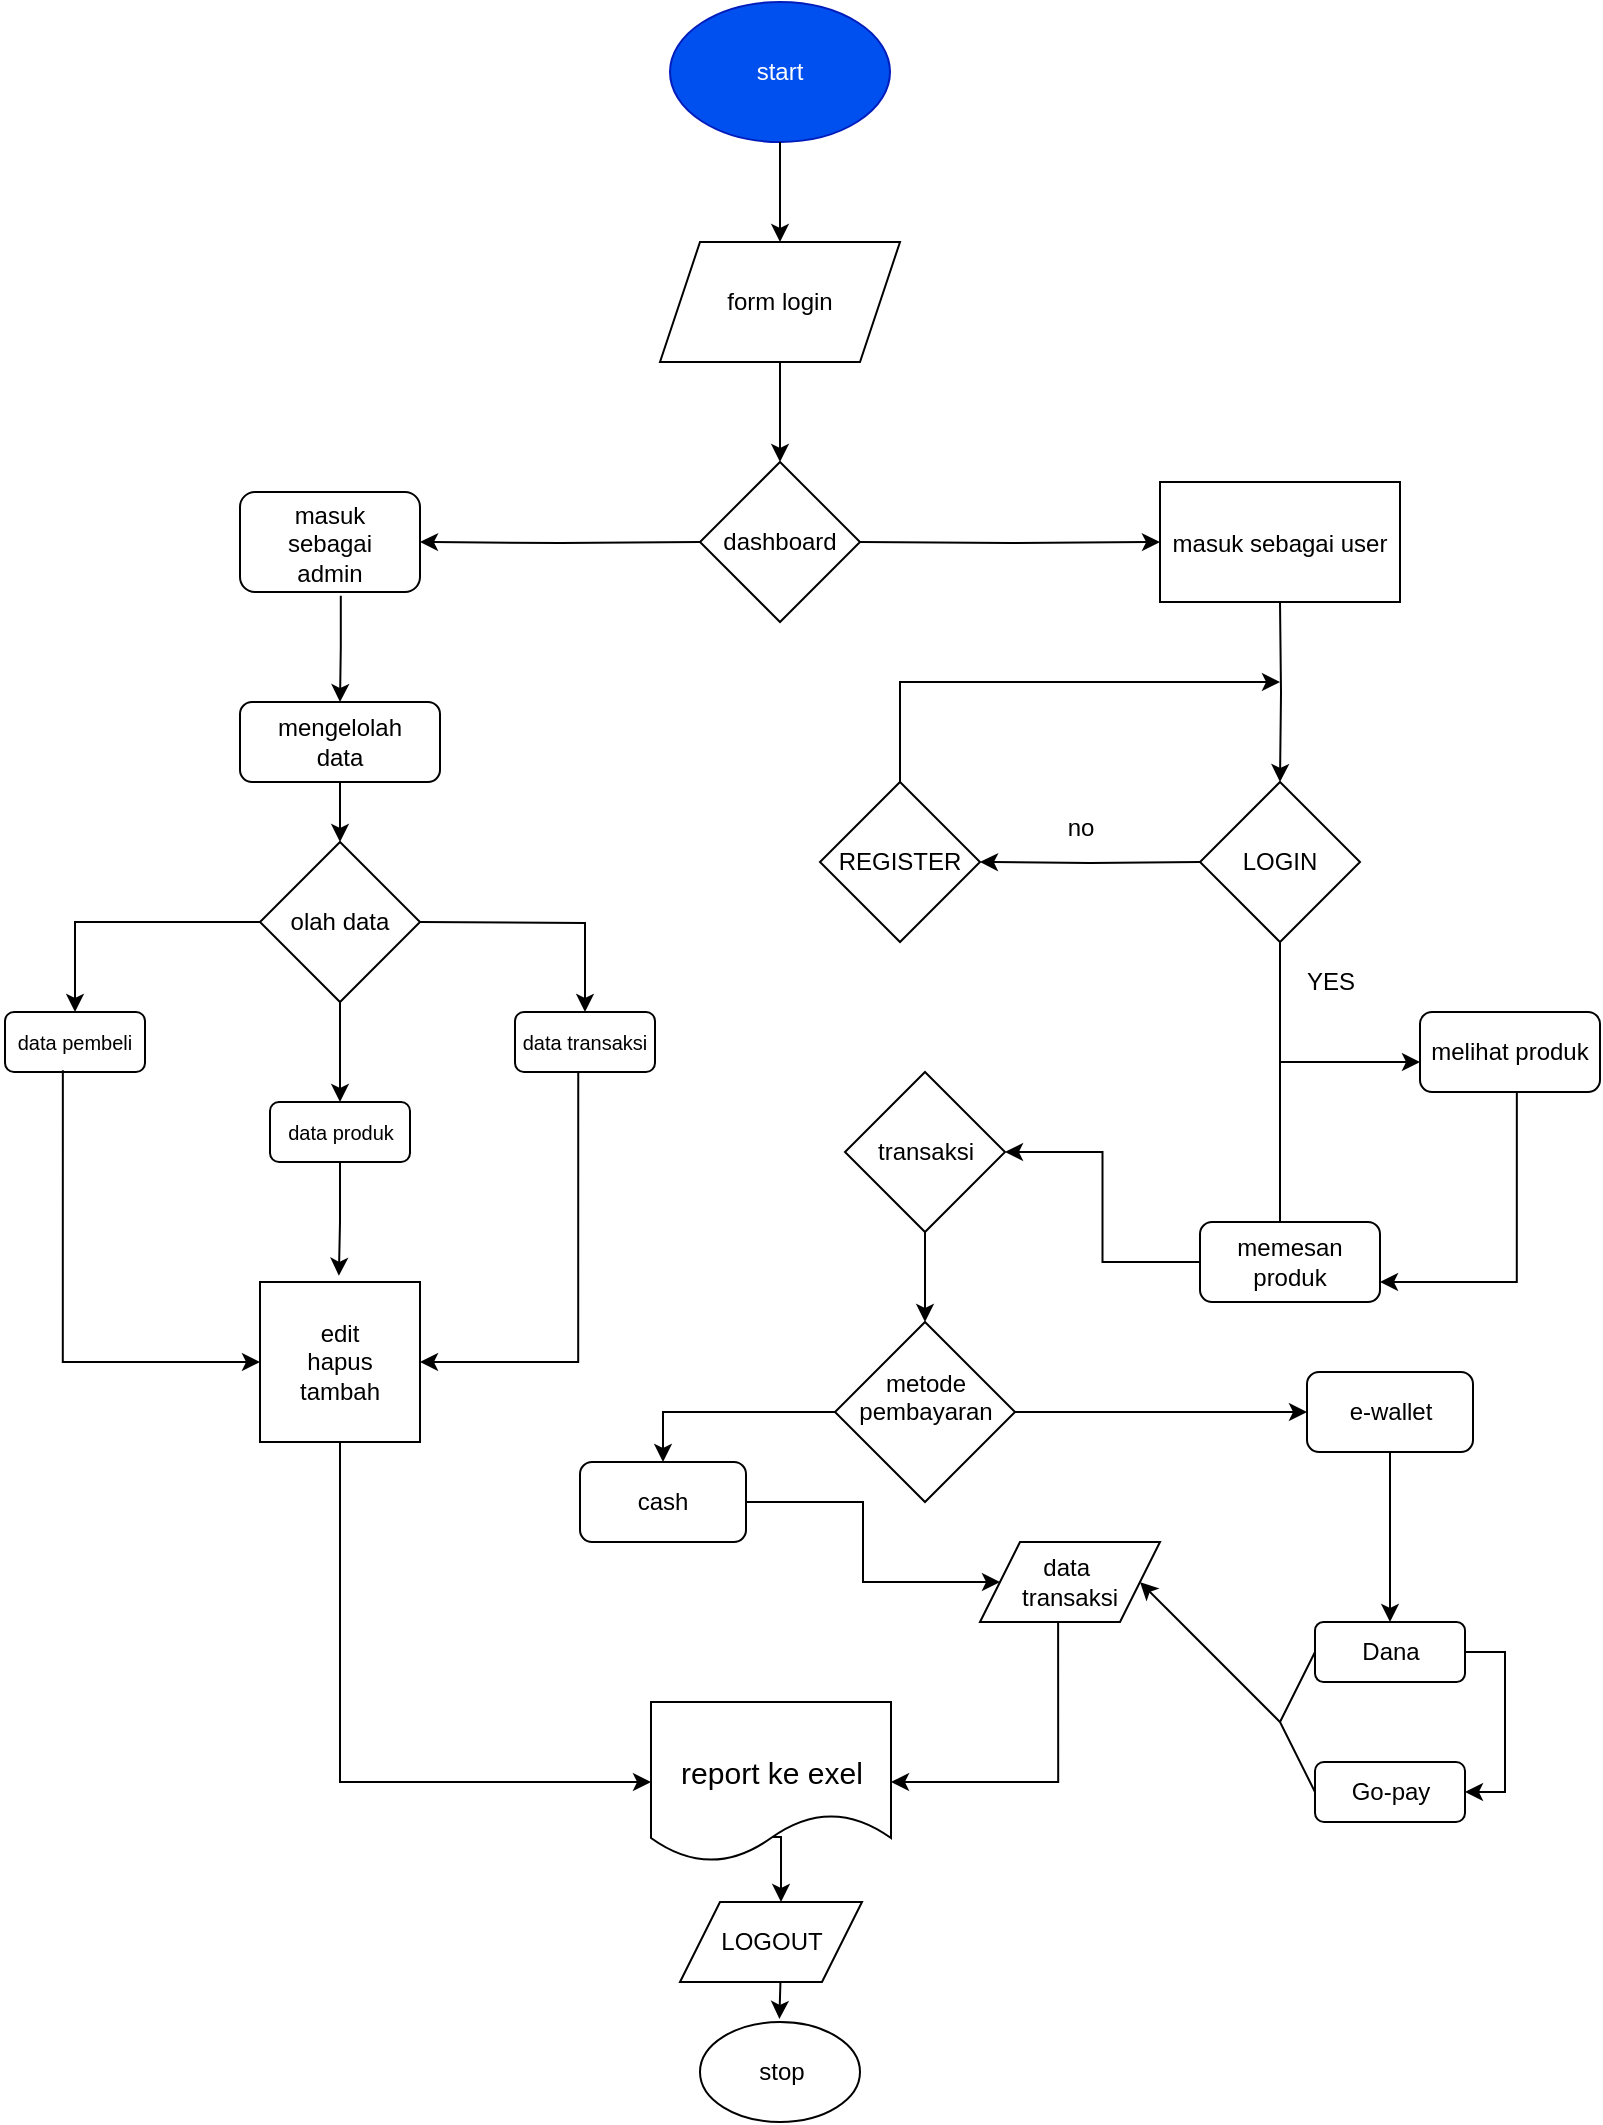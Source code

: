 <mxfile version="28.1.2">
  <diagram name="Page-1" id="Xj-_uKZAfhPn26T_sf-_">
    <mxGraphModel dx="1562" dy="1049" grid="1" gridSize="10" guides="1" tooltips="1" connect="1" arrows="1" fold="1" page="1" pageScale="1" pageWidth="850" pageHeight="1100" background="none" math="0" shadow="0">
      <root>
        <mxCell id="0" />
        <mxCell id="1" parent="0" />
        <mxCell id="4luCwFVKugMRVaSGN3f6-64" style="edgeStyle=orthogonalEdgeStyle;rounded=0;orthogonalLoop=1;jettySize=auto;html=1;entryX=0.5;entryY=0;entryDx=0;entryDy=0;exitX=0.56;exitY=1.037;exitDx=0;exitDy=0;exitPerimeter=0;" parent="1" source="KPBnRNqBMspxrsRg6wUU-1" target="4luCwFVKugMRVaSGN3f6-24" edge="1">
          <mxGeometry relative="1" as="geometry">
            <mxPoint x="200" y="341" as="sourcePoint" />
          </mxGeometry>
        </mxCell>
        <mxCell id="4luCwFVKugMRVaSGN3f6-3" value="" style="group" parent="1" vertex="1" connectable="0">
          <mxGeometry x="365" y="30" width="110" height="70" as="geometry" />
        </mxCell>
        <mxCell id="4luCwFVKugMRVaSGN3f6-1" value="start" style="ellipse;whiteSpace=wrap;html=1;fillColor=#0050ef;fontColor=#ffffff;strokeColor=#001DBC;" parent="4luCwFVKugMRVaSGN3f6-3" vertex="1">
          <mxGeometry width="110.0" height="70" as="geometry" />
        </mxCell>
        <mxCell id="4luCwFVKugMRVaSGN3f6-12" value="" style="group" parent="1" vertex="1" connectable="0">
          <mxGeometry x="380" y="260" width="80" height="80" as="geometry" />
        </mxCell>
        <mxCell id="4luCwFVKugMRVaSGN3f6-5" value="" style="rhombus;whiteSpace=wrap;html=1;" parent="4luCwFVKugMRVaSGN3f6-12" vertex="1">
          <mxGeometry width="80" height="80" as="geometry" />
        </mxCell>
        <mxCell id="4luCwFVKugMRVaSGN3f6-7" value="dashboard" style="text;html=1;align=center;verticalAlign=middle;whiteSpace=wrap;rounded=0;" parent="4luCwFVKugMRVaSGN3f6-12" vertex="1">
          <mxGeometry x="9.5" y="25" width="60" height="30" as="geometry" />
        </mxCell>
        <mxCell id="4luCwFVKugMRVaSGN3f6-21" style="edgeStyle=orthogonalEdgeStyle;rounded=0;orthogonalLoop=1;jettySize=auto;html=1;entryX=0.5;entryY=0;entryDx=0;entryDy=0;" parent="1" source="4luCwFVKugMRVaSGN3f6-14" target="4luCwFVKugMRVaSGN3f6-5" edge="1">
          <mxGeometry relative="1" as="geometry" />
        </mxCell>
        <mxCell id="4luCwFVKugMRVaSGN3f6-14" value="" style="shape=parallelogram;perimeter=parallelogramPerimeter;whiteSpace=wrap;html=1;fixedSize=1;" parent="1" vertex="1">
          <mxGeometry x="360" y="150" width="120" height="60" as="geometry" />
        </mxCell>
        <mxCell id="4luCwFVKugMRVaSGN3f6-15" value="form login" style="text;html=1;align=center;verticalAlign=middle;whiteSpace=wrap;rounded=0;" parent="1" vertex="1">
          <mxGeometry x="390" y="165" width="60" height="30" as="geometry" />
        </mxCell>
        <mxCell id="4luCwFVKugMRVaSGN3f6-20" style="edgeStyle=orthogonalEdgeStyle;rounded=0;orthogonalLoop=1;jettySize=auto;html=1;entryX=0.5;entryY=0;entryDx=0;entryDy=0;" parent="1" source="4luCwFVKugMRVaSGN3f6-1" target="4luCwFVKugMRVaSGN3f6-14" edge="1">
          <mxGeometry relative="1" as="geometry" />
        </mxCell>
        <mxCell id="4luCwFVKugMRVaSGN3f6-23" style="edgeStyle=orthogonalEdgeStyle;rounded=0;orthogonalLoop=1;jettySize=auto;html=1;entryX=0;entryY=0.5;entryDx=0;entryDy=0;" parent="1" target="4luCwFVKugMRVaSGN3f6-67" edge="1">
          <mxGeometry relative="1" as="geometry">
            <mxPoint x="460" y="300" as="sourcePoint" />
            <mxPoint x="590" y="301" as="targetPoint" />
          </mxGeometry>
        </mxCell>
        <mxCell id="4luCwFVKugMRVaSGN3f6-26" value="" style="group" parent="1" vertex="1" connectable="0">
          <mxGeometry x="150" y="380" width="100" height="40" as="geometry" />
        </mxCell>
        <mxCell id="4luCwFVKugMRVaSGN3f6-24" value="" style="rounded=1;whiteSpace=wrap;html=1;" parent="4luCwFVKugMRVaSGN3f6-26" vertex="1">
          <mxGeometry width="100" height="40" as="geometry" />
        </mxCell>
        <mxCell id="4luCwFVKugMRVaSGN3f6-25" value="mengelolah&lt;div&gt;data&lt;/div&gt;" style="text;html=1;align=center;verticalAlign=middle;whiteSpace=wrap;rounded=0;" parent="4luCwFVKugMRVaSGN3f6-26" vertex="1">
          <mxGeometry x="20" y="5" width="60" height="30" as="geometry" />
        </mxCell>
        <mxCell id="4luCwFVKugMRVaSGN3f6-36" value="" style="group" parent="1" vertex="1" connectable="0">
          <mxGeometry x="160" y="450" width="80" height="80" as="geometry" />
        </mxCell>
        <mxCell id="4luCwFVKugMRVaSGN3f6-31" value="" style="rhombus;whiteSpace=wrap;html=1;" parent="4luCwFVKugMRVaSGN3f6-36" vertex="1">
          <mxGeometry width="80" height="80" as="geometry" />
        </mxCell>
        <mxCell id="4luCwFVKugMRVaSGN3f6-32" value="olah data" style="text;html=1;align=center;verticalAlign=middle;whiteSpace=wrap;rounded=0;" parent="4luCwFVKugMRVaSGN3f6-36" vertex="1">
          <mxGeometry x="10" y="25" width="60" height="30" as="geometry" />
        </mxCell>
        <mxCell id="4luCwFVKugMRVaSGN3f6-37" value="" style="group" parent="1" vertex="1" connectable="0">
          <mxGeometry x="30" y="535" width="75" height="30" as="geometry" />
        </mxCell>
        <mxCell id="4luCwFVKugMRVaSGN3f6-33" value="" style="rounded=1;whiteSpace=wrap;html=1;" parent="4luCwFVKugMRVaSGN3f6-37" vertex="1">
          <mxGeometry x="2.5" width="70" height="30" as="geometry" />
        </mxCell>
        <mxCell id="4luCwFVKugMRVaSGN3f6-34" value="&lt;font style=&quot;font-size: 10px;&quot;&gt;data pembeli&lt;/font&gt;" style="text;html=1;align=center;verticalAlign=middle;whiteSpace=wrap;rounded=0;" parent="4luCwFVKugMRVaSGN3f6-37" vertex="1">
          <mxGeometry width="75" height="30" as="geometry" />
        </mxCell>
        <mxCell id="4luCwFVKugMRVaSGN3f6-39" value="" style="group" parent="1" vertex="1" connectable="0">
          <mxGeometry x="162.5" y="580" width="75" height="30" as="geometry" />
        </mxCell>
        <mxCell id="4luCwFVKugMRVaSGN3f6-40" value="" style="rounded=1;whiteSpace=wrap;html=1;" parent="4luCwFVKugMRVaSGN3f6-39" vertex="1">
          <mxGeometry x="2.5" width="70" height="30" as="geometry" />
        </mxCell>
        <mxCell id="4luCwFVKugMRVaSGN3f6-41" value="&lt;font style=&quot;font-size: 10px;&quot;&gt;data produk&lt;/font&gt;" style="text;html=1;align=center;verticalAlign=middle;whiteSpace=wrap;rounded=0;" parent="4luCwFVKugMRVaSGN3f6-39" vertex="1">
          <mxGeometry width="75" height="30" as="geometry" />
        </mxCell>
        <mxCell id="4luCwFVKugMRVaSGN3f6-42" value="" style="group" parent="1" vertex="1" connectable="0">
          <mxGeometry x="285" y="535" width="75" height="30" as="geometry" />
        </mxCell>
        <mxCell id="4luCwFVKugMRVaSGN3f6-43" value="" style="rounded=1;whiteSpace=wrap;html=1;" parent="4luCwFVKugMRVaSGN3f6-42" vertex="1">
          <mxGeometry x="2.5" width="70" height="30" as="geometry" />
        </mxCell>
        <mxCell id="4luCwFVKugMRVaSGN3f6-44" value="&lt;font style=&quot;font-size: 10px;&quot;&gt;data transaksi&lt;/font&gt;" style="text;html=1;align=center;verticalAlign=middle;whiteSpace=wrap;rounded=0;" parent="4luCwFVKugMRVaSGN3f6-42" vertex="1">
          <mxGeometry width="75" height="30" as="geometry" />
        </mxCell>
        <mxCell id="4luCwFVKugMRVaSGN3f6-45" style="edgeStyle=orthogonalEdgeStyle;rounded=0;orthogonalLoop=1;jettySize=auto;html=1;entryX=0.5;entryY=0;entryDx=0;entryDy=0;" parent="1" target="4luCwFVKugMRVaSGN3f6-31" edge="1">
          <mxGeometry relative="1" as="geometry">
            <mxPoint x="200" y="420" as="sourcePoint" />
          </mxGeometry>
        </mxCell>
        <mxCell id="4luCwFVKugMRVaSGN3f6-46" style="edgeStyle=orthogonalEdgeStyle;rounded=0;orthogonalLoop=1;jettySize=auto;html=1;entryX=0.5;entryY=0;entryDx=0;entryDy=0;" parent="1" source="4luCwFVKugMRVaSGN3f6-31" target="4luCwFVKugMRVaSGN3f6-34" edge="1">
          <mxGeometry relative="1" as="geometry" />
        </mxCell>
        <mxCell id="4luCwFVKugMRVaSGN3f6-47" style="edgeStyle=orthogonalEdgeStyle;rounded=0;orthogonalLoop=1;jettySize=auto;html=1;entryX=0.5;entryY=0;entryDx=0;entryDy=0;" parent="1" target="4luCwFVKugMRVaSGN3f6-44" edge="1">
          <mxGeometry relative="1" as="geometry">
            <mxPoint x="240" y="490" as="sourcePoint" />
          </mxGeometry>
        </mxCell>
        <mxCell id="4luCwFVKugMRVaSGN3f6-48" style="edgeStyle=orthogonalEdgeStyle;rounded=0;orthogonalLoop=1;jettySize=auto;html=1;entryX=0.5;entryY=0;entryDx=0;entryDy=0;" parent="1" source="4luCwFVKugMRVaSGN3f6-31" target="4luCwFVKugMRVaSGN3f6-41" edge="1">
          <mxGeometry relative="1" as="geometry" />
        </mxCell>
        <mxCell id="4luCwFVKugMRVaSGN3f6-55" value="" style="group" parent="1" vertex="1" connectable="0">
          <mxGeometry x="380" y="1040" width="80" height="50" as="geometry" />
        </mxCell>
        <mxCell id="4luCwFVKugMRVaSGN3f6-50" value="" style="ellipse;whiteSpace=wrap;html=1;" parent="4luCwFVKugMRVaSGN3f6-55" vertex="1">
          <mxGeometry width="80" height="50" as="geometry" />
        </mxCell>
        <mxCell id="4luCwFVKugMRVaSGN3f6-51" value="stop" style="text;html=1;align=center;verticalAlign=middle;whiteSpace=wrap;rounded=0;" parent="4luCwFVKugMRVaSGN3f6-55" vertex="1">
          <mxGeometry x="20.667" y="15.625" width="40" height="18.75" as="geometry" />
        </mxCell>
        <mxCell id="4luCwFVKugMRVaSGN3f6-58" style="edgeStyle=orthogonalEdgeStyle;rounded=0;orthogonalLoop=1;jettySize=auto;html=1;entryX=0.496;entryY=-0.031;entryDx=0;entryDy=0;entryPerimeter=0;" parent="1" target="4luCwFVKugMRVaSGN3f6-50" edge="1">
          <mxGeometry relative="1" as="geometry">
            <mxPoint x="420" y="980" as="sourcePoint" />
          </mxGeometry>
        </mxCell>
        <mxCell id="4luCwFVKugMRVaSGN3f6-61" value="" style="group" parent="1" vertex="1" connectable="0">
          <mxGeometry x="355.5" y="880" width="120" height="80" as="geometry" />
        </mxCell>
        <mxCell id="4luCwFVKugMRVaSGN3f6-59" value="" style="shape=document;whiteSpace=wrap;html=1;boundedLbl=1;" parent="4luCwFVKugMRVaSGN3f6-61" vertex="1">
          <mxGeometry width="120" height="80" as="geometry" />
        </mxCell>
        <mxCell id="4luCwFVKugMRVaSGN3f6-60" value="&lt;font style=&quot;font-size: 15px;&quot;&gt;report ke exel&lt;/font&gt;" style="text;html=1;align=center;verticalAlign=middle;whiteSpace=wrap;rounded=0;" parent="4luCwFVKugMRVaSGN3f6-61" vertex="1">
          <mxGeometry x="5" y="20" width="110" height="30" as="geometry" />
        </mxCell>
        <mxCell id="4luCwFVKugMRVaSGN3f6-63" style="edgeStyle=orthogonalEdgeStyle;rounded=0;orthogonalLoop=1;jettySize=auto;html=1;" parent="1" target="KPBnRNqBMspxrsRg6wUU-1" edge="1">
          <mxGeometry relative="1" as="geometry">
            <mxPoint x="380" y="300" as="sourcePoint" />
            <mxPoint x="270" y="301" as="targetPoint" />
          </mxGeometry>
        </mxCell>
        <mxCell id="4luCwFVKugMRVaSGN3f6-68" value="" style="group" parent="1" vertex="1" connectable="0">
          <mxGeometry x="610" y="270" width="120" height="60" as="geometry" />
        </mxCell>
        <mxCell id="4luCwFVKugMRVaSGN3f6-67" value="" style="rounded=0;whiteSpace=wrap;html=1;" parent="4luCwFVKugMRVaSGN3f6-68" vertex="1">
          <mxGeometry width="120" height="60" as="geometry" />
        </mxCell>
        <mxCell id="4luCwFVKugMRVaSGN3f6-18" value="masuk sebagai user" style="text;html=1;align=center;verticalAlign=middle;whiteSpace=wrap;rounded=0;container=0;" parent="4luCwFVKugMRVaSGN3f6-68" vertex="1">
          <mxGeometry x="5" y="16" width="110" height="30" as="geometry" />
        </mxCell>
        <mxCell id="4luCwFVKugMRVaSGN3f6-84" style="edgeStyle=orthogonalEdgeStyle;rounded=0;orthogonalLoop=1;jettySize=auto;html=1;entryX=0;entryY=0.5;entryDx=0;entryDy=0;" parent="1" target="4luCwFVKugMRVaSGN3f6-83" edge="1">
          <mxGeometry relative="1" as="geometry">
            <mxPoint x="670" y="560" as="sourcePoint" />
            <Array as="points">
              <mxPoint x="670" y="660" />
            </Array>
          </mxGeometry>
        </mxCell>
        <mxCell id="4luCwFVKugMRVaSGN3f6-69" value="" style="rhombus;whiteSpace=wrap;html=1;" parent="1" vertex="1">
          <mxGeometry x="630" y="420" width="80" height="80" as="geometry" />
        </mxCell>
        <mxCell id="4luCwFVKugMRVaSGN3f6-74" style="edgeStyle=orthogonalEdgeStyle;rounded=0;orthogonalLoop=1;jettySize=auto;html=1;entryX=1;entryY=0.5;entryDx=0;entryDy=0;" parent="1" target="4luCwFVKugMRVaSGN3f6-71" edge="1">
          <mxGeometry relative="1" as="geometry">
            <mxPoint x="630" y="460" as="sourcePoint" />
          </mxGeometry>
        </mxCell>
        <mxCell id="4luCwFVKugMRVaSGN3f6-70" value="LOGIN" style="text;html=1;align=center;verticalAlign=middle;whiteSpace=wrap;rounded=0;" parent="1" vertex="1">
          <mxGeometry x="640" y="445" width="60" height="30" as="geometry" />
        </mxCell>
        <mxCell id="4luCwFVKugMRVaSGN3f6-85" style="edgeStyle=orthogonalEdgeStyle;rounded=0;orthogonalLoop=1;jettySize=auto;html=1;exitX=0.5;exitY=0;exitDx=0;exitDy=0;" parent="1" source="4luCwFVKugMRVaSGN3f6-71" edge="1">
          <mxGeometry relative="1" as="geometry">
            <mxPoint x="670" y="370" as="targetPoint" />
            <Array as="points">
              <mxPoint x="480" y="370" />
            </Array>
          </mxGeometry>
        </mxCell>
        <mxCell id="4luCwFVKugMRVaSGN3f6-71" value="" style="rhombus;whiteSpace=wrap;html=1;" parent="1" vertex="1">
          <mxGeometry x="440" y="420" width="80" height="80" as="geometry" />
        </mxCell>
        <mxCell id="4luCwFVKugMRVaSGN3f6-72" value="REGISTER" style="text;html=1;align=center;verticalAlign=middle;whiteSpace=wrap;rounded=0;" parent="1" vertex="1">
          <mxGeometry x="450" y="445" width="60" height="30" as="geometry" />
        </mxCell>
        <mxCell id="4luCwFVKugMRVaSGN3f6-73" style="edgeStyle=orthogonalEdgeStyle;rounded=0;orthogonalLoop=1;jettySize=auto;html=1;entryX=0.5;entryY=0;entryDx=0;entryDy=0;" parent="1" target="4luCwFVKugMRVaSGN3f6-69" edge="1">
          <mxGeometry relative="1" as="geometry">
            <mxPoint x="670" y="330" as="sourcePoint" />
          </mxGeometry>
        </mxCell>
        <mxCell id="4luCwFVKugMRVaSGN3f6-79" value="no" style="text;html=1;align=center;verticalAlign=middle;resizable=0;points=[];autosize=1;strokeColor=none;fillColor=none;" parent="1" vertex="1">
          <mxGeometry x="550" y="428" width="40" height="30" as="geometry" />
        </mxCell>
        <mxCell id="v6_AkeaktF8pt_beV7Yw-3" style="edgeStyle=orthogonalEdgeStyle;rounded=0;orthogonalLoop=1;jettySize=auto;html=1;entryX=1;entryY=0.75;entryDx=0;entryDy=0;exitX=0.538;exitY=0.99;exitDx=0;exitDy=0;exitPerimeter=0;" edge="1" parent="1" source="4luCwFVKugMRVaSGN3f6-80" target="4luCwFVKugMRVaSGN3f6-83">
          <mxGeometry relative="1" as="geometry" />
        </mxCell>
        <mxCell id="4luCwFVKugMRVaSGN3f6-80" value="melihat produk" style="rounded=1;whiteSpace=wrap;html=1;" parent="1" vertex="1">
          <mxGeometry x="740" y="535" width="90" height="40" as="geometry" />
        </mxCell>
        <mxCell id="4luCwFVKugMRVaSGN3f6-81" style="edgeStyle=orthogonalEdgeStyle;rounded=0;orthogonalLoop=1;jettySize=auto;html=1;entryX=0;entryY=0.625;entryDx=0;entryDy=0;entryPerimeter=0;exitX=0.5;exitY=1;exitDx=0;exitDy=0;" parent="1" source="4luCwFVKugMRVaSGN3f6-69" target="4luCwFVKugMRVaSGN3f6-80" edge="1">
          <mxGeometry relative="1" as="geometry" />
        </mxCell>
        <mxCell id="v6_AkeaktF8pt_beV7Yw-2" style="edgeStyle=orthogonalEdgeStyle;rounded=0;orthogonalLoop=1;jettySize=auto;html=1;entryX=1;entryY=0.5;entryDx=0;entryDy=0;" edge="1" parent="1" source="4luCwFVKugMRVaSGN3f6-83" target="v6_AkeaktF8pt_beV7Yw-1">
          <mxGeometry relative="1" as="geometry">
            <mxPoint x="420" y="660" as="targetPoint" />
          </mxGeometry>
        </mxCell>
        <mxCell id="4luCwFVKugMRVaSGN3f6-83" value="memesan produk" style="rounded=1;whiteSpace=wrap;html=1;" parent="1" vertex="1">
          <mxGeometry x="630" y="640" width="90" height="40" as="geometry" />
        </mxCell>
        <mxCell id="4luCwFVKugMRVaSGN3f6-87" value="YES" style="text;html=1;align=center;verticalAlign=middle;resizable=0;points=[];autosize=1;strokeColor=none;fillColor=none;" parent="1" vertex="1">
          <mxGeometry x="670" y="505" width="50" height="30" as="geometry" />
        </mxCell>
        <mxCell id="KPBnRNqBMspxrsRg6wUU-2" value="" style="group" parent="1" vertex="1" connectable="0">
          <mxGeometry x="150" y="275" width="90" height="50" as="geometry" />
        </mxCell>
        <mxCell id="KPBnRNqBMspxrsRg6wUU-1" value="" style="rounded=1;whiteSpace=wrap;html=1;" parent="KPBnRNqBMspxrsRg6wUU-2" vertex="1">
          <mxGeometry width="90" height="50" as="geometry" />
        </mxCell>
        <mxCell id="4luCwFVKugMRVaSGN3f6-9" value="masuk&lt;br&gt;&lt;div&gt;sebagai&lt;/div&gt;&lt;div&gt;admin&lt;/div&gt;" style="text;html=1;align=center;verticalAlign=middle;whiteSpace=wrap;rounded=0;container=0;" parent="KPBnRNqBMspxrsRg6wUU-2" vertex="1">
          <mxGeometry x="15" y="11" width="60" height="30" as="geometry" />
        </mxCell>
        <mxCell id="v6_AkeaktF8pt_beV7Yw-38" style="edgeStyle=orthogonalEdgeStyle;rounded=0;orthogonalLoop=1;jettySize=auto;html=1;entryX=0.5;entryY=0;entryDx=0;entryDy=0;" edge="1" parent="1" source="v6_AkeaktF8pt_beV7Yw-1" target="v6_AkeaktF8pt_beV7Yw-19">
          <mxGeometry relative="1" as="geometry" />
        </mxCell>
        <mxCell id="v6_AkeaktF8pt_beV7Yw-1" value="transaksi" style="rhombus;whiteSpace=wrap;html=1;" vertex="1" parent="1">
          <mxGeometry x="452.5" y="565" width="80" height="80" as="geometry" />
        </mxCell>
        <mxCell id="v6_AkeaktF8pt_beV7Yw-21" style="edgeStyle=orthogonalEdgeStyle;rounded=0;orthogonalLoop=1;jettySize=auto;html=1;entryX=0;entryY=0.5;entryDx=0;entryDy=0;exitX=0.5;exitY=1;exitDx=0;exitDy=0;" edge="1" parent="1" source="v6_AkeaktF8pt_beV7Yw-4" target="4luCwFVKugMRVaSGN3f6-59">
          <mxGeometry relative="1" as="geometry" />
        </mxCell>
        <mxCell id="v6_AkeaktF8pt_beV7Yw-4" value="edit&lt;div&gt;hapus&lt;/div&gt;&lt;div&gt;tambah&lt;/div&gt;" style="whiteSpace=wrap;html=1;aspect=fixed;" vertex="1" parent="1">
          <mxGeometry x="160" y="670" width="80" height="80" as="geometry" />
        </mxCell>
        <mxCell id="v6_AkeaktF8pt_beV7Yw-5" style="edgeStyle=orthogonalEdgeStyle;rounded=0;orthogonalLoop=1;jettySize=auto;html=1;entryX=0;entryY=0.5;entryDx=0;entryDy=0;exitX=0.419;exitY=0.97;exitDx=0;exitDy=0;exitPerimeter=0;" edge="1" parent="1" source="4luCwFVKugMRVaSGN3f6-34" target="v6_AkeaktF8pt_beV7Yw-4">
          <mxGeometry relative="1" as="geometry" />
        </mxCell>
        <mxCell id="v6_AkeaktF8pt_beV7Yw-6" style="edgeStyle=orthogonalEdgeStyle;rounded=0;orthogonalLoop=1;jettySize=auto;html=1;entryX=0.493;entryY=-0.039;entryDx=0;entryDy=0;entryPerimeter=0;" edge="1" parent="1" source="4luCwFVKugMRVaSGN3f6-41" target="v6_AkeaktF8pt_beV7Yw-4">
          <mxGeometry relative="1" as="geometry" />
        </mxCell>
        <mxCell id="v6_AkeaktF8pt_beV7Yw-7" style="edgeStyle=orthogonalEdgeStyle;rounded=0;orthogonalLoop=1;jettySize=auto;html=1;entryX=1;entryY=0.5;entryDx=0;entryDy=0;exitX=0.455;exitY=1.016;exitDx=0;exitDy=0;exitPerimeter=0;" edge="1" parent="1" source="4luCwFVKugMRVaSGN3f6-44" target="v6_AkeaktF8pt_beV7Yw-4">
          <mxGeometry relative="1" as="geometry" />
        </mxCell>
        <mxCell id="v6_AkeaktF8pt_beV7Yw-47" style="edgeStyle=orthogonalEdgeStyle;rounded=0;orthogonalLoop=1;jettySize=auto;html=1;" edge="1" parent="1" source="v6_AkeaktF8pt_beV7Yw-14" target="v6_AkeaktF8pt_beV7Yw-46">
          <mxGeometry relative="1" as="geometry" />
        </mxCell>
        <mxCell id="v6_AkeaktF8pt_beV7Yw-14" value="cash" style="rounded=1;whiteSpace=wrap;html=1;" vertex="1" parent="1">
          <mxGeometry x="320" y="760" width="83" height="40" as="geometry" />
        </mxCell>
        <mxCell id="v6_AkeaktF8pt_beV7Yw-53" style="edgeStyle=orthogonalEdgeStyle;rounded=0;orthogonalLoop=1;jettySize=auto;html=1;entryX=0.5;entryY=0;entryDx=0;entryDy=0;" edge="1" parent="1" source="v6_AkeaktF8pt_beV7Yw-16" target="v6_AkeaktF8pt_beV7Yw-23">
          <mxGeometry relative="1" as="geometry" />
        </mxCell>
        <mxCell id="v6_AkeaktF8pt_beV7Yw-16" value="e-wallet" style="rounded=1;whiteSpace=wrap;html=1;" vertex="1" parent="1">
          <mxGeometry x="683.5" y="715" width="83" height="40" as="geometry" />
        </mxCell>
        <mxCell id="v6_AkeaktF8pt_beV7Yw-39" style="edgeStyle=orthogonalEdgeStyle;rounded=0;orthogonalLoop=1;jettySize=auto;html=1;entryX=0.5;entryY=0;entryDx=0;entryDy=0;" edge="1" parent="1" source="v6_AkeaktF8pt_beV7Yw-19" target="v6_AkeaktF8pt_beV7Yw-14">
          <mxGeometry relative="1" as="geometry" />
        </mxCell>
        <mxCell id="v6_AkeaktF8pt_beV7Yw-40" style="edgeStyle=orthogonalEdgeStyle;rounded=0;orthogonalLoop=1;jettySize=auto;html=1;entryX=0;entryY=0.5;entryDx=0;entryDy=0;" edge="1" parent="1" source="v6_AkeaktF8pt_beV7Yw-19" target="v6_AkeaktF8pt_beV7Yw-16">
          <mxGeometry relative="1" as="geometry" />
        </mxCell>
        <mxCell id="v6_AkeaktF8pt_beV7Yw-19" value="metode&lt;div&gt;pembayaran&lt;/div&gt;&lt;div&gt;&lt;br&gt;&lt;/div&gt;" style="rhombus;whiteSpace=wrap;html=1;" vertex="1" parent="1">
          <mxGeometry x="447.5" y="690" width="90" height="90" as="geometry" />
        </mxCell>
        <mxCell id="v6_AkeaktF8pt_beV7Yw-32" style="edgeStyle=orthogonalEdgeStyle;rounded=0;orthogonalLoop=1;jettySize=auto;html=1;entryX=1;entryY=0.5;entryDx=0;entryDy=0;exitX=1;exitY=0.5;exitDx=0;exitDy=0;" edge="1" parent="1" source="v6_AkeaktF8pt_beV7Yw-23" target="v6_AkeaktF8pt_beV7Yw-24">
          <mxGeometry relative="1" as="geometry" />
        </mxCell>
        <mxCell id="v6_AkeaktF8pt_beV7Yw-23" value="Dana" style="rounded=1;whiteSpace=wrap;html=1;arcSize=14;" vertex="1" parent="1">
          <mxGeometry x="687.5" y="840" width="75" height="30" as="geometry" />
        </mxCell>
        <mxCell id="v6_AkeaktF8pt_beV7Yw-24" value="Go-pay" style="rounded=1;whiteSpace=wrap;html=1;" vertex="1" parent="1">
          <mxGeometry x="687.5" y="910" width="75" height="30" as="geometry" />
        </mxCell>
        <mxCell id="v6_AkeaktF8pt_beV7Yw-37" style="edgeStyle=orthogonalEdgeStyle;rounded=0;orthogonalLoop=1;jettySize=auto;html=1;entryX=0.555;entryY=0;entryDx=0;entryDy=0;entryPerimeter=0;exitX=0.504;exitY=0.844;exitDx=0;exitDy=0;exitPerimeter=0;" edge="1" parent="1" source="4luCwFVKugMRVaSGN3f6-59" target="v6_AkeaktF8pt_beV7Yw-35">
          <mxGeometry relative="1" as="geometry" />
        </mxCell>
        <mxCell id="v6_AkeaktF8pt_beV7Yw-44" value="" style="endArrow=none;html=1;rounded=0;entryX=0;entryY=0.5;entryDx=0;entryDy=0;exitX=0;exitY=0.5;exitDx=0;exitDy=0;" edge="1" parent="1" source="v6_AkeaktF8pt_beV7Yw-24" target="v6_AkeaktF8pt_beV7Yw-23">
          <mxGeometry width="50" height="50" relative="1" as="geometry">
            <mxPoint x="530" y="910" as="sourcePoint" />
            <mxPoint x="580" y="860" as="targetPoint" />
            <Array as="points">
              <mxPoint x="670" y="890" />
            </Array>
          </mxGeometry>
        </mxCell>
        <mxCell id="v6_AkeaktF8pt_beV7Yw-54" style="edgeStyle=orthogonalEdgeStyle;rounded=0;orthogonalLoop=1;jettySize=auto;html=1;entryX=1;entryY=0.5;entryDx=0;entryDy=0;exitX=0.434;exitY=1.007;exitDx=0;exitDy=0;exitPerimeter=0;" edge="1" parent="1" source="v6_AkeaktF8pt_beV7Yw-46" target="4luCwFVKugMRVaSGN3f6-59">
          <mxGeometry relative="1" as="geometry" />
        </mxCell>
        <mxCell id="v6_AkeaktF8pt_beV7Yw-46" value="data&amp;nbsp;&lt;div&gt;transaksi&lt;/div&gt;" style="shape=parallelogram;perimeter=parallelogramPerimeter;whiteSpace=wrap;html=1;fixedSize=1;" vertex="1" parent="1">
          <mxGeometry x="520" y="800" width="90" height="40" as="geometry" />
        </mxCell>
        <mxCell id="v6_AkeaktF8pt_beV7Yw-49" value="" style="group" vertex="1" connectable="0" parent="1">
          <mxGeometry x="370" y="980" width="91" height="40" as="geometry" />
        </mxCell>
        <mxCell id="v6_AkeaktF8pt_beV7Yw-35" value="" style="shape=parallelogram;perimeter=parallelogramPerimeter;whiteSpace=wrap;html=1;fixedSize=1;" vertex="1" parent="v6_AkeaktF8pt_beV7Yw-49">
          <mxGeometry width="91" height="40" as="geometry" />
        </mxCell>
        <mxCell id="4luCwFVKugMRVaSGN3f6-53" value="LOGOUT" style="text;html=1;align=center;verticalAlign=middle;whiteSpace=wrap;rounded=0;" parent="v6_AkeaktF8pt_beV7Yw-49" vertex="1">
          <mxGeometry x="15.5" y="5" width="60" height="30" as="geometry" />
        </mxCell>
        <mxCell id="v6_AkeaktF8pt_beV7Yw-52" value="" style="endArrow=classic;html=1;rounded=0;entryX=1;entryY=0.5;entryDx=0;entryDy=0;" edge="1" parent="1" target="v6_AkeaktF8pt_beV7Yw-46">
          <mxGeometry width="50" height="50" relative="1" as="geometry">
            <mxPoint x="670" y="890" as="sourcePoint" />
            <mxPoint x="580" y="890" as="targetPoint" />
          </mxGeometry>
        </mxCell>
      </root>
    </mxGraphModel>
  </diagram>
</mxfile>
